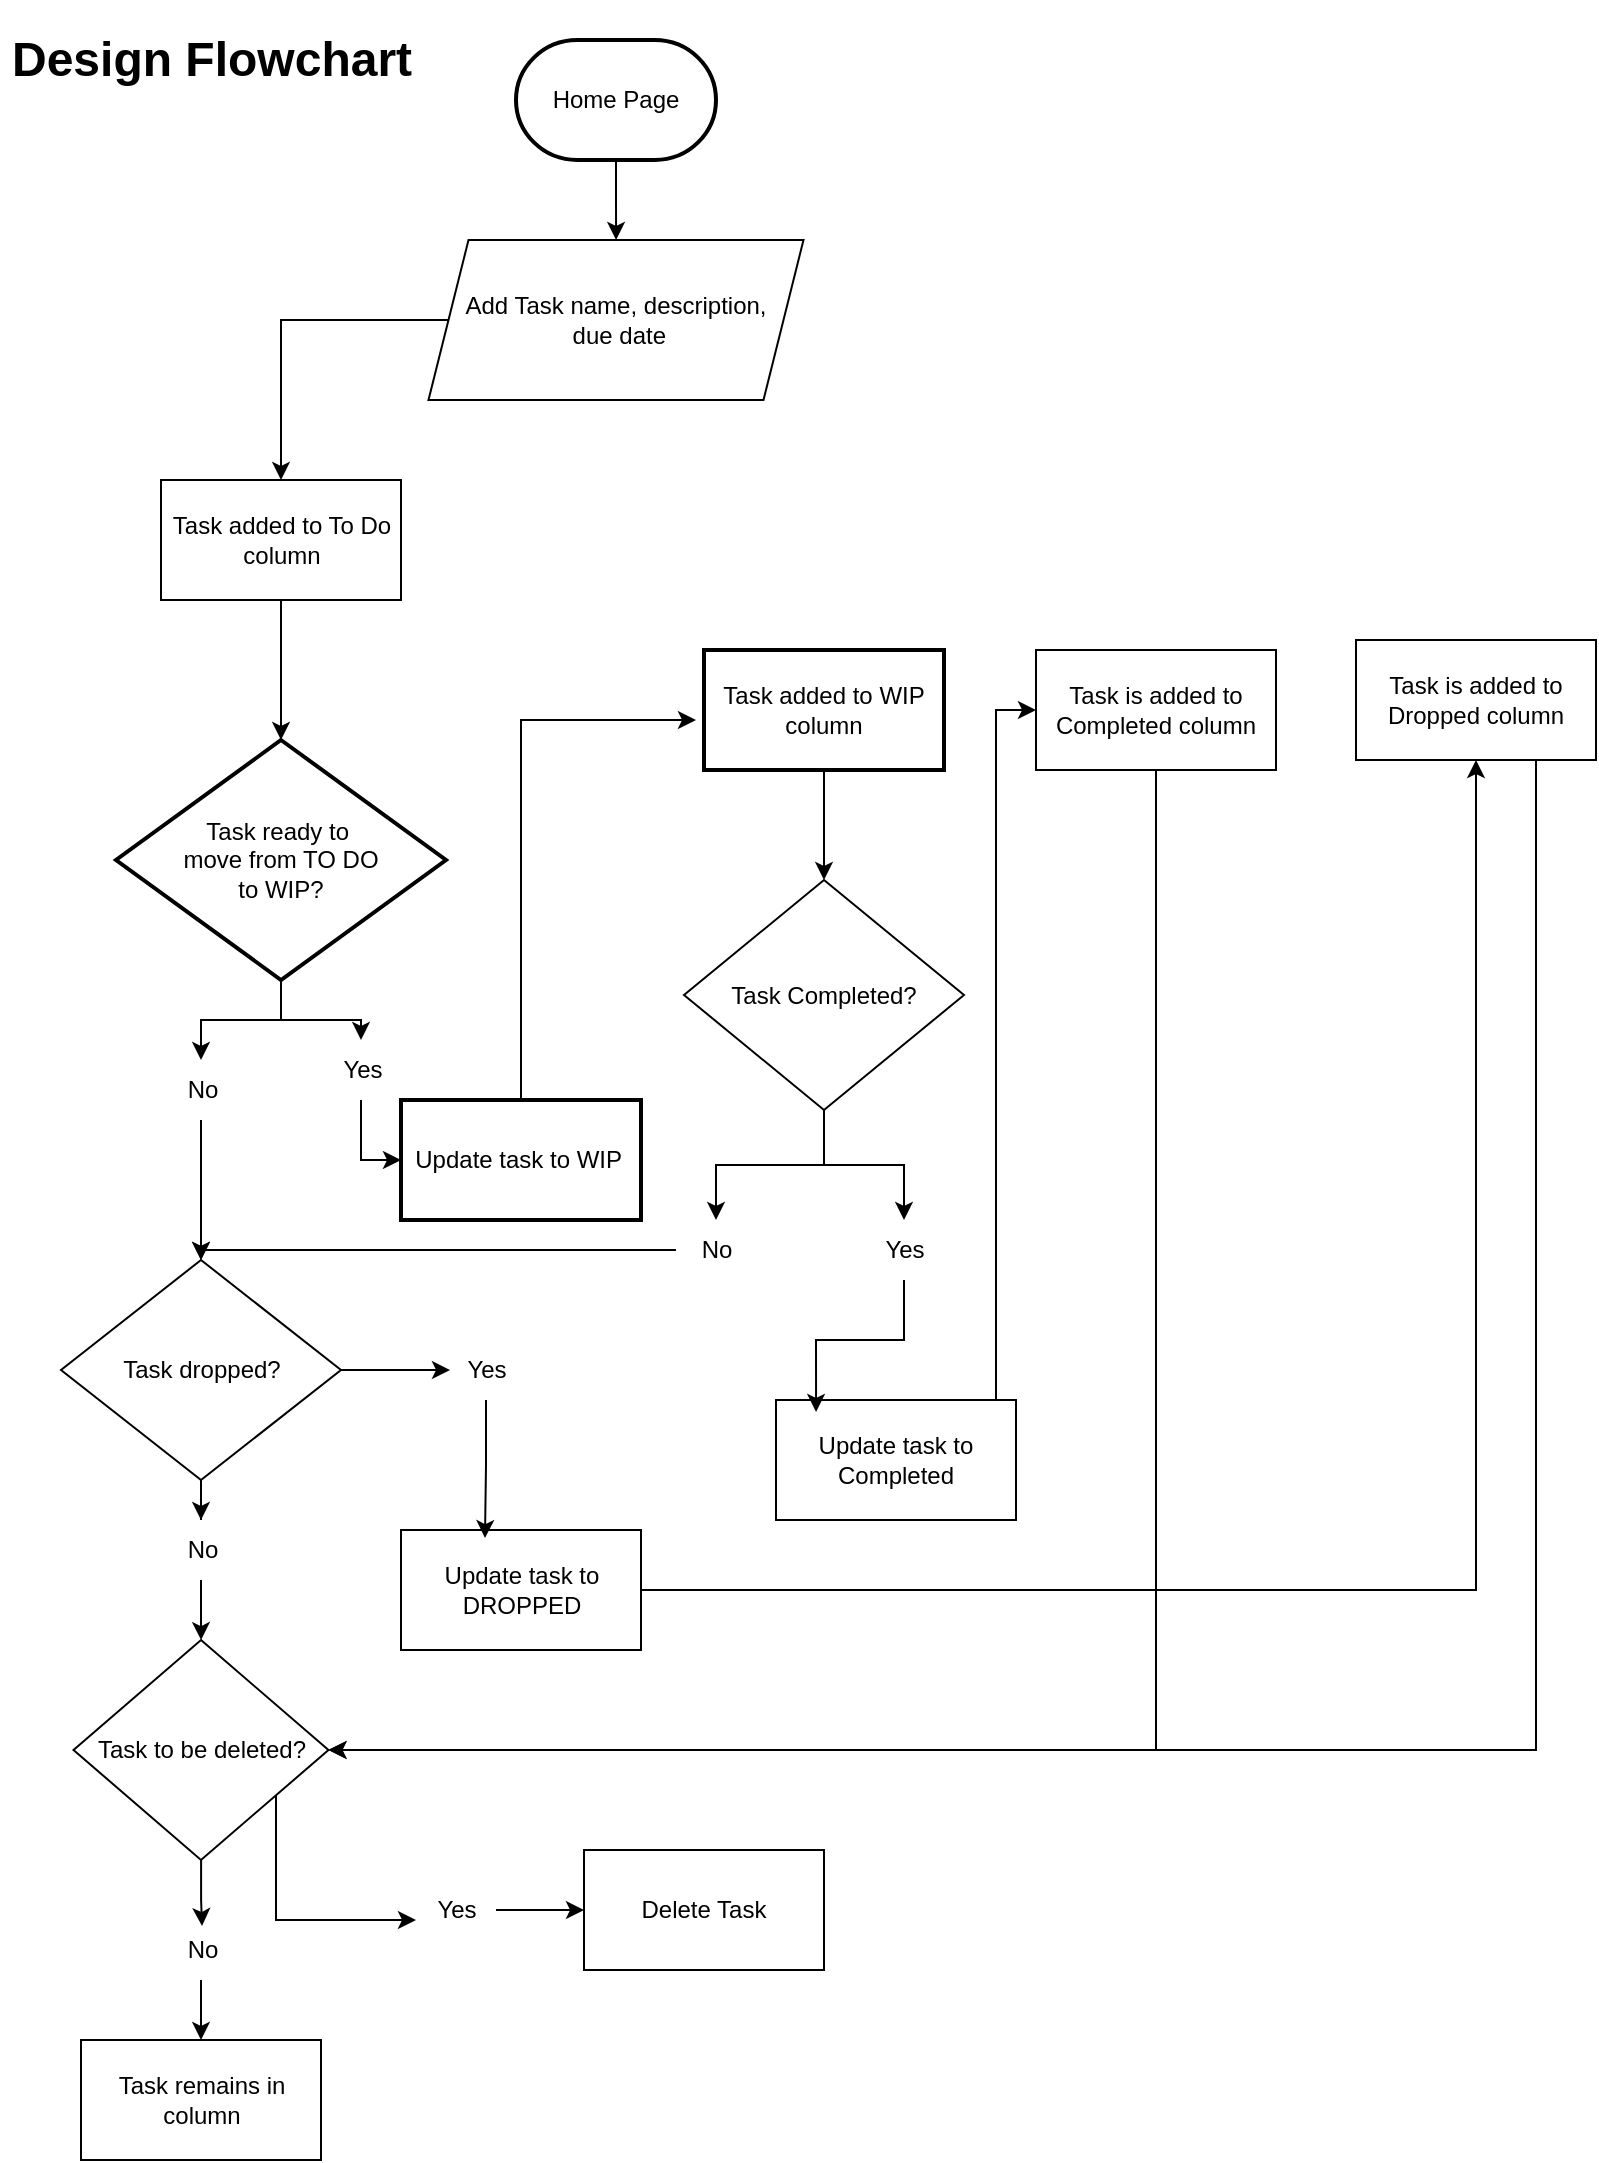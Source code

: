 <mxfile version="24.2.5" type="github">
  <diagram id="C5RBs43oDa-KdzZeNtuy" name="Page-1">
    <mxGraphModel dx="792" dy="1144" grid="1" gridSize="10" guides="1" tooltips="1" connect="1" arrows="1" fold="1" page="1" pageScale="1" pageWidth="827" pageHeight="1169" math="0" shadow="0">
      <root>
        <mxCell id="WIyWlLk6GJQsqaUBKTNV-0" />
        <mxCell id="WIyWlLk6GJQsqaUBKTNV-1" parent="WIyWlLk6GJQsqaUBKTNV-0" />
        <mxCell id="mQJPo1qvSjMa85qlDfSg-5" value="&lt;h1&gt;Design Flowchart&lt;/h1&gt;&lt;p&gt;&lt;br&gt;&lt;/p&gt;" style="text;html=1;spacing=5;spacingTop=-20;whiteSpace=wrap;overflow=hidden;rounded=0;" parent="WIyWlLk6GJQsqaUBKTNV-1" vertex="1">
          <mxGeometry x="2.5" y="10" width="280" height="40" as="geometry" />
        </mxCell>
        <mxCell id="b-7X0vNOTehpv6PAg_7g-6" style="edgeStyle=orthogonalEdgeStyle;rounded=0;orthogonalLoop=1;jettySize=auto;html=1;entryX=0.5;entryY=0;entryDx=0;entryDy=0;" edge="1" parent="WIyWlLk6GJQsqaUBKTNV-1" source="mQJPo1qvSjMa85qlDfSg-29" target="nf-GJFMmRsu7-0_HyhfQ-39">
          <mxGeometry relative="1" as="geometry" />
        </mxCell>
        <mxCell id="mQJPo1qvSjMa85qlDfSg-8" value="Task ready to&amp;nbsp;&lt;br&gt;move from TO DO &lt;br&gt;to WIP?" style="strokeWidth=2;html=1;shape=mxgraph.flowchart.decision;whiteSpace=wrap;" parent="WIyWlLk6GJQsqaUBKTNV-1" vertex="1">
          <mxGeometry x="60" y="370" width="165" height="120" as="geometry" />
        </mxCell>
        <mxCell id="nf-GJFMmRsu7-0_HyhfQ-13" value="" style="edgeStyle=orthogonalEdgeStyle;rounded=0;orthogonalLoop=1;jettySize=auto;html=1;" parent="WIyWlLk6GJQsqaUBKTNV-1" source="mQJPo1qvSjMa85qlDfSg-16" target="nf-GJFMmRsu7-0_HyhfQ-12" edge="1">
          <mxGeometry relative="1" as="geometry" />
        </mxCell>
        <mxCell id="mQJPo1qvSjMa85qlDfSg-16" value="Home Page" style="strokeWidth=2;html=1;shape=mxgraph.flowchart.terminator;whiteSpace=wrap;" parent="WIyWlLk6GJQsqaUBKTNV-1" vertex="1">
          <mxGeometry x="260" y="20" width="100" height="60" as="geometry" />
        </mxCell>
        <mxCell id="nf-GJFMmRsu7-0_HyhfQ-37" value="" style="edgeStyle=orthogonalEdgeStyle;rounded=0;orthogonalLoop=1;jettySize=auto;html=1;" parent="WIyWlLk6GJQsqaUBKTNV-1" source="b-7X0vNOTehpv6PAg_7g-20" target="nf-GJFMmRsu7-0_HyhfQ-36" edge="1">
          <mxGeometry relative="1" as="geometry">
            <mxPoint x="330" y="365" as="sourcePoint" />
          </mxGeometry>
        </mxCell>
        <mxCell id="b-7X0vNOTehpv6PAg_7g-3" value="" style="edgeStyle=orthogonalEdgeStyle;rounded=0;orthogonalLoop=1;jettySize=auto;html=1;" edge="1" parent="WIyWlLk6GJQsqaUBKTNV-1" source="nf-GJFMmRsu7-0_HyhfQ-12" target="b-7X0vNOTehpv6PAg_7g-2">
          <mxGeometry relative="1" as="geometry" />
        </mxCell>
        <mxCell id="nf-GJFMmRsu7-0_HyhfQ-12" value="Add Task name, description,&lt;div&gt;&amp;nbsp;due date&lt;/div&gt;" style="shape=parallelogram;perimeter=parallelogramPerimeter;whiteSpace=wrap;html=1;fixedSize=1;" parent="WIyWlLk6GJQsqaUBKTNV-1" vertex="1">
          <mxGeometry x="216.25" y="120" width="187.5" height="80" as="geometry" />
        </mxCell>
        <mxCell id="fa0NzklqQp0rgqFP0fzl-0" style="edgeStyle=orthogonalEdgeStyle;rounded=0;orthogonalLoop=1;jettySize=auto;html=1;" edge="1" parent="WIyWlLk6GJQsqaUBKTNV-1" source="nf-GJFMmRsu7-0_HyhfQ-27">
          <mxGeometry relative="1" as="geometry">
            <mxPoint x="350" y="360" as="targetPoint" />
            <Array as="points">
              <mxPoint x="263" y="360" />
            </Array>
          </mxGeometry>
        </mxCell>
        <mxCell id="nf-GJFMmRsu7-0_HyhfQ-27" value="Update task to WIP&amp;nbsp;" style="whiteSpace=wrap;html=1;strokeWidth=2;" parent="WIyWlLk6GJQsqaUBKTNV-1" vertex="1">
          <mxGeometry x="202.5" y="550" width="120" height="60" as="geometry" />
        </mxCell>
        <mxCell id="b-7X0vNOTehpv6PAg_7g-26" style="edgeStyle=orthogonalEdgeStyle;rounded=0;orthogonalLoop=1;jettySize=auto;html=1;" edge="1" parent="WIyWlLk6GJQsqaUBKTNV-1" source="nf-GJFMmRsu7-0_HyhfQ-36" target="b-7X0vNOTehpv6PAg_7g-24">
          <mxGeometry relative="1" as="geometry" />
        </mxCell>
        <mxCell id="b-7X0vNOTehpv6PAg_7g-27" style="edgeStyle=orthogonalEdgeStyle;rounded=0;orthogonalLoop=1;jettySize=auto;html=1;" edge="1" parent="WIyWlLk6GJQsqaUBKTNV-1" source="nf-GJFMmRsu7-0_HyhfQ-36" target="b-7X0vNOTehpv6PAg_7g-23">
          <mxGeometry relative="1" as="geometry" />
        </mxCell>
        <mxCell id="nf-GJFMmRsu7-0_HyhfQ-36" value="Task Completed?" style="rhombus;whiteSpace=wrap;html=1;" parent="WIyWlLk6GJQsqaUBKTNV-1" vertex="1">
          <mxGeometry x="344" y="440" width="140" height="115" as="geometry" />
        </mxCell>
        <mxCell id="nf-GJFMmRsu7-0_HyhfQ-39" value="Task dropped?" style="rhombus;whiteSpace=wrap;html=1;" parent="WIyWlLk6GJQsqaUBKTNV-1" vertex="1">
          <mxGeometry x="32.5" y="630" width="140" height="110" as="geometry" />
        </mxCell>
        <mxCell id="b-7X0vNOTehpv6PAg_7g-51" value="" style="edgeStyle=orthogonalEdgeStyle;rounded=0;orthogonalLoop=1;jettySize=auto;html=1;" edge="1" parent="WIyWlLk6GJQsqaUBKTNV-1" source="nf-GJFMmRsu7-0_HyhfQ-80" target="b-7X0vNOTehpv6PAg_7g-50">
          <mxGeometry relative="1" as="geometry" />
        </mxCell>
        <mxCell id="nf-GJFMmRsu7-0_HyhfQ-80" value="Update task to DROPPED" style="rounded=0;whiteSpace=wrap;html=1;" parent="WIyWlLk6GJQsqaUBKTNV-1" vertex="1">
          <mxGeometry x="202.5" y="765" width="120" height="60" as="geometry" />
        </mxCell>
        <mxCell id="b-7X0vNOTehpv6PAg_7g-48" value="" style="edgeStyle=orthogonalEdgeStyle;rounded=0;orthogonalLoop=1;jettySize=auto;html=1;" edge="1" parent="WIyWlLk6GJQsqaUBKTNV-1" source="nf-GJFMmRsu7-0_HyhfQ-81" target="b-7X0vNOTehpv6PAg_7g-47">
          <mxGeometry relative="1" as="geometry">
            <Array as="points">
              <mxPoint x="500" y="355" />
            </Array>
          </mxGeometry>
        </mxCell>
        <mxCell id="nf-GJFMmRsu7-0_HyhfQ-81" value="Update task to Completed" style="rounded=0;whiteSpace=wrap;html=1;" parent="WIyWlLk6GJQsqaUBKTNV-1" vertex="1">
          <mxGeometry x="390" y="700" width="120" height="60" as="geometry" />
        </mxCell>
        <mxCell id="b-7X0vNOTehpv6PAg_7g-2" value="Task added to To Do column" style="whiteSpace=wrap;html=1;" vertex="1" parent="WIyWlLk6GJQsqaUBKTNV-1">
          <mxGeometry x="82.5" y="240" width="120" height="60" as="geometry" />
        </mxCell>
        <mxCell id="b-7X0vNOTehpv6PAg_7g-5" style="edgeStyle=orthogonalEdgeStyle;rounded=0;orthogonalLoop=1;jettySize=auto;html=1;exitX=0.5;exitY=1;exitDx=0;exitDy=0;entryX=0.5;entryY=0;entryDx=0;entryDy=0;entryPerimeter=0;" edge="1" parent="WIyWlLk6GJQsqaUBKTNV-1" source="b-7X0vNOTehpv6PAg_7g-2" target="mQJPo1qvSjMa85qlDfSg-8">
          <mxGeometry relative="1" as="geometry" />
        </mxCell>
        <mxCell id="b-7X0vNOTehpv6PAg_7g-7" value="" style="edgeStyle=orthogonalEdgeStyle;rounded=0;orthogonalLoop=1;jettySize=auto;html=1;entryX=0.5;entryY=0;entryDx=0;entryDy=0;" edge="1" parent="WIyWlLk6GJQsqaUBKTNV-1" source="mQJPo1qvSjMa85qlDfSg-8" target="mQJPo1qvSjMa85qlDfSg-29">
          <mxGeometry relative="1" as="geometry">
            <mxPoint x="143" y="570" as="sourcePoint" />
            <mxPoint x="120" y="680" as="targetPoint" />
          </mxGeometry>
        </mxCell>
        <mxCell id="mQJPo1qvSjMa85qlDfSg-29" value="No" style="text;html=1;align=center;verticalAlign=middle;resizable=0;points=[];autosize=1;strokeColor=none;fillColor=none;" parent="WIyWlLk6GJQsqaUBKTNV-1" vertex="1">
          <mxGeometry x="82.5" y="530" width="40" height="30" as="geometry" />
        </mxCell>
        <mxCell id="b-7X0vNOTehpv6PAg_7g-8" value="" style="edgeStyle=orthogonalEdgeStyle;rounded=0;orthogonalLoop=1;jettySize=auto;html=1;" edge="1" parent="WIyWlLk6GJQsqaUBKTNV-1" source="mQJPo1qvSjMa85qlDfSg-8" target="mQJPo1qvSjMa85qlDfSg-28">
          <mxGeometry relative="1" as="geometry">
            <mxPoint x="143" y="570" as="sourcePoint" />
            <mxPoint x="220" y="620" as="targetPoint" />
          </mxGeometry>
        </mxCell>
        <mxCell id="b-7X0vNOTehpv6PAg_7g-42" style="edgeStyle=orthogonalEdgeStyle;rounded=0;orthogonalLoop=1;jettySize=auto;html=1;entryX=0;entryY=0.5;entryDx=0;entryDy=0;" edge="1" parent="WIyWlLk6GJQsqaUBKTNV-1" source="mQJPo1qvSjMa85qlDfSg-28" target="nf-GJFMmRsu7-0_HyhfQ-27">
          <mxGeometry relative="1" as="geometry" />
        </mxCell>
        <mxCell id="mQJPo1qvSjMa85qlDfSg-28" value="Yes" style="text;html=1;align=center;verticalAlign=middle;resizable=0;points=[];autosize=1;strokeColor=none;fillColor=none;" parent="WIyWlLk6GJQsqaUBKTNV-1" vertex="1">
          <mxGeometry x="162.5" y="520" width="40" height="30" as="geometry" />
        </mxCell>
        <mxCell id="b-7X0vNOTehpv6PAg_7g-9" value="" style="edgeStyle=orthogonalEdgeStyle;rounded=0;orthogonalLoop=1;jettySize=auto;html=1;" edge="1" parent="WIyWlLk6GJQsqaUBKTNV-1" source="nf-GJFMmRsu7-0_HyhfQ-39" target="nf-GJFMmRsu7-0_HyhfQ-46">
          <mxGeometry relative="1" as="geometry">
            <mxPoint x="103" y="790" as="sourcePoint" />
            <mxPoint x="60" y="890" as="targetPoint" />
          </mxGeometry>
        </mxCell>
        <mxCell id="b-7X0vNOTehpv6PAg_7g-53" value="" style="edgeStyle=orthogonalEdgeStyle;rounded=0;orthogonalLoop=1;jettySize=auto;html=1;" edge="1" parent="WIyWlLk6GJQsqaUBKTNV-1" source="nf-GJFMmRsu7-0_HyhfQ-46" target="b-7X0vNOTehpv6PAg_7g-52">
          <mxGeometry relative="1" as="geometry" />
        </mxCell>
        <mxCell id="nf-GJFMmRsu7-0_HyhfQ-46" value="No" style="text;html=1;align=center;verticalAlign=middle;resizable=0;points=[];autosize=1;strokeColor=none;fillColor=none;" parent="WIyWlLk6GJQsqaUBKTNV-1" vertex="1">
          <mxGeometry x="82.5" y="760" width="40" height="30" as="geometry" />
        </mxCell>
        <mxCell id="nf-GJFMmRsu7-0_HyhfQ-47" value="Yes" style="text;html=1;align=center;verticalAlign=middle;resizable=0;points=[];autosize=1;strokeColor=none;fillColor=none;" parent="WIyWlLk6GJQsqaUBKTNV-1" vertex="1">
          <mxGeometry x="225" y="670" width="40" height="30" as="geometry" />
        </mxCell>
        <mxCell id="b-7X0vNOTehpv6PAg_7g-20" value="Task added to WIP column" style="whiteSpace=wrap;html=1;strokeWidth=2;" vertex="1" parent="WIyWlLk6GJQsqaUBKTNV-1">
          <mxGeometry x="354" y="325" width="120" height="60" as="geometry" />
        </mxCell>
        <mxCell id="b-7X0vNOTehpv6PAg_7g-23" value="Yes" style="text;html=1;align=center;verticalAlign=middle;resizable=0;points=[];autosize=1;strokeColor=none;fillColor=none;" vertex="1" parent="WIyWlLk6GJQsqaUBKTNV-1">
          <mxGeometry x="434" y="610" width="40" height="30" as="geometry" />
        </mxCell>
        <mxCell id="fa0NzklqQp0rgqFP0fzl-1" style="edgeStyle=orthogonalEdgeStyle;rounded=0;orthogonalLoop=1;jettySize=auto;html=1;entryX=0.5;entryY=0;entryDx=0;entryDy=0;" edge="1" parent="WIyWlLk6GJQsqaUBKTNV-1" source="b-7X0vNOTehpv6PAg_7g-24" target="nf-GJFMmRsu7-0_HyhfQ-39">
          <mxGeometry relative="1" as="geometry">
            <Array as="points">
              <mxPoint x="103" y="625" />
            </Array>
          </mxGeometry>
        </mxCell>
        <mxCell id="b-7X0vNOTehpv6PAg_7g-24" value="No" style="text;html=1;align=center;verticalAlign=middle;resizable=0;points=[];autosize=1;strokeColor=none;fillColor=none;" vertex="1" parent="WIyWlLk6GJQsqaUBKTNV-1">
          <mxGeometry x="340" y="610" width="40" height="30" as="geometry" />
        </mxCell>
        <mxCell id="b-7X0vNOTehpv6PAg_7g-29" style="edgeStyle=orthogonalEdgeStyle;rounded=0;orthogonalLoop=1;jettySize=auto;html=1;entryX=0.167;entryY=0.1;entryDx=0;entryDy=0;entryPerimeter=0;" edge="1" parent="WIyWlLk6GJQsqaUBKTNV-1" source="b-7X0vNOTehpv6PAg_7g-23" target="nf-GJFMmRsu7-0_HyhfQ-81">
          <mxGeometry relative="1" as="geometry" />
        </mxCell>
        <mxCell id="b-7X0vNOTehpv6PAg_7g-45" style="edgeStyle=orthogonalEdgeStyle;rounded=0;orthogonalLoop=1;jettySize=auto;html=1;entryX=0.35;entryY=0.067;entryDx=0;entryDy=0;entryPerimeter=0;" edge="1" parent="WIyWlLk6GJQsqaUBKTNV-1" source="nf-GJFMmRsu7-0_HyhfQ-47" target="nf-GJFMmRsu7-0_HyhfQ-80">
          <mxGeometry relative="1" as="geometry" />
        </mxCell>
        <mxCell id="YGiAiywVfr-fcrjRK-Tb-3" style="edgeStyle=orthogonalEdgeStyle;rounded=0;orthogonalLoop=1;jettySize=auto;html=1;" edge="1" parent="WIyWlLk6GJQsqaUBKTNV-1" source="b-7X0vNOTehpv6PAg_7g-47" target="b-7X0vNOTehpv6PAg_7g-52">
          <mxGeometry relative="1" as="geometry">
            <Array as="points">
              <mxPoint x="580" y="875" />
            </Array>
          </mxGeometry>
        </mxCell>
        <mxCell id="b-7X0vNOTehpv6PAg_7g-47" value="Task is added to Completed column" style="whiteSpace=wrap;html=1;rounded=0;" vertex="1" parent="WIyWlLk6GJQsqaUBKTNV-1">
          <mxGeometry x="520" y="325" width="120" height="60" as="geometry" />
        </mxCell>
        <mxCell id="YGiAiywVfr-fcrjRK-Tb-4" style="edgeStyle=orthogonalEdgeStyle;rounded=0;orthogonalLoop=1;jettySize=auto;html=1;" edge="1" parent="WIyWlLk6GJQsqaUBKTNV-1" source="b-7X0vNOTehpv6PAg_7g-50" target="b-7X0vNOTehpv6PAg_7g-52">
          <mxGeometry relative="1" as="geometry">
            <Array as="points">
              <mxPoint x="770" y="875" />
            </Array>
          </mxGeometry>
        </mxCell>
        <mxCell id="b-7X0vNOTehpv6PAg_7g-50" value="Task is added to Dropped column" style="whiteSpace=wrap;html=1;rounded=0;" vertex="1" parent="WIyWlLk6GJQsqaUBKTNV-1">
          <mxGeometry x="680" y="320" width="120" height="60" as="geometry" />
        </mxCell>
        <mxCell id="b-7X0vNOTehpv6PAg_7g-52" value="Task to be deleted?" style="rhombus;whiteSpace=wrap;html=1;" vertex="1" parent="WIyWlLk6GJQsqaUBKTNV-1">
          <mxGeometry x="38.75" y="820" width="127.5" height="110" as="geometry" />
        </mxCell>
        <mxCell id="fa0NzklqQp0rgqFP0fzl-3" style="edgeStyle=orthogonalEdgeStyle;rounded=0;orthogonalLoop=1;jettySize=auto;html=1;entryX=0.05;entryY=0.5;entryDx=0;entryDy=0;entryPerimeter=0;" edge="1" parent="WIyWlLk6GJQsqaUBKTNV-1" source="nf-GJFMmRsu7-0_HyhfQ-39" target="nf-GJFMmRsu7-0_HyhfQ-47">
          <mxGeometry relative="1" as="geometry" />
        </mxCell>
        <mxCell id="YGiAiywVfr-fcrjRK-Tb-2" value="" style="edgeStyle=orthogonalEdgeStyle;rounded=0;orthogonalLoop=1;jettySize=auto;html=1;" edge="1" parent="WIyWlLk6GJQsqaUBKTNV-1" source="fa0NzklqQp0rgqFP0fzl-4" target="YGiAiywVfr-fcrjRK-Tb-1">
          <mxGeometry relative="1" as="geometry" />
        </mxCell>
        <mxCell id="fa0NzklqQp0rgqFP0fzl-4" value="Yes" style="text;html=1;align=center;verticalAlign=middle;resizable=0;points=[];autosize=1;strokeColor=none;fillColor=none;" vertex="1" parent="WIyWlLk6GJQsqaUBKTNV-1">
          <mxGeometry x="210" y="940" width="40" height="30" as="geometry" />
        </mxCell>
        <mxCell id="fa0NzklqQp0rgqFP0fzl-8" value="" style="edgeStyle=orthogonalEdgeStyle;rounded=0;orthogonalLoop=1;jettySize=auto;html=1;" edge="1" parent="WIyWlLk6GJQsqaUBKTNV-1" source="fa0NzklqQp0rgqFP0fzl-5" target="fa0NzklqQp0rgqFP0fzl-7">
          <mxGeometry relative="1" as="geometry" />
        </mxCell>
        <mxCell id="fa0NzklqQp0rgqFP0fzl-5" value="No" style="text;html=1;align=center;verticalAlign=middle;resizable=0;points=[];autosize=1;strokeColor=none;fillColor=none;" vertex="1" parent="WIyWlLk6GJQsqaUBKTNV-1">
          <mxGeometry x="82.5" y="960" width="40" height="30" as="geometry" />
        </mxCell>
        <mxCell id="fa0NzklqQp0rgqFP0fzl-6" style="edgeStyle=orthogonalEdgeStyle;rounded=0;orthogonalLoop=1;jettySize=auto;html=1;entryX=0.513;entryY=0.1;entryDx=0;entryDy=0;entryPerimeter=0;" edge="1" parent="WIyWlLk6GJQsqaUBKTNV-1" source="b-7X0vNOTehpv6PAg_7g-52" target="fa0NzklqQp0rgqFP0fzl-5">
          <mxGeometry relative="1" as="geometry" />
        </mxCell>
        <mxCell id="fa0NzklqQp0rgqFP0fzl-7" value="Task remains in column" style="whiteSpace=wrap;html=1;" vertex="1" parent="WIyWlLk6GJQsqaUBKTNV-1">
          <mxGeometry x="42.5" y="1020" width="120" height="60" as="geometry" />
        </mxCell>
        <mxCell id="YGiAiywVfr-fcrjRK-Tb-1" value="Delete Task" style="whiteSpace=wrap;html=1;" vertex="1" parent="WIyWlLk6GJQsqaUBKTNV-1">
          <mxGeometry x="294" y="925" width="120" height="60" as="geometry" />
        </mxCell>
        <mxCell id="YGiAiywVfr-fcrjRK-Tb-5" style="edgeStyle=orthogonalEdgeStyle;rounded=0;orthogonalLoop=1;jettySize=auto;html=1;entryX=0;entryY=0.667;entryDx=0;entryDy=0;entryPerimeter=0;" edge="1" parent="WIyWlLk6GJQsqaUBKTNV-1" source="b-7X0vNOTehpv6PAg_7g-52" target="fa0NzklqQp0rgqFP0fzl-4">
          <mxGeometry relative="1" as="geometry">
            <Array as="points">
              <mxPoint x="140" y="960" />
            </Array>
          </mxGeometry>
        </mxCell>
      </root>
    </mxGraphModel>
  </diagram>
</mxfile>
